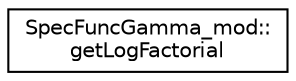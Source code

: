 digraph "Graphical Class Hierarchy"
{
 // LATEX_PDF_SIZE
  edge [fontname="Helvetica",fontsize="10",labelfontname="Helvetica",labelfontsize="10"];
  node [fontname="Helvetica",fontsize="10",shape=record];
  rankdir="LR";
  Node0 [label="SpecFuncGamma_mod::\lgetLogFactorial",height=0.2,width=0.4,color="black", fillcolor="white", style="filled",URL="$interfaceSpecFuncGamma__mod_1_1getLogFactorial.html",tooltip="Return the log(factorial) for a whole integer input. This is basically logGamma( posint + 1 )."];
}
